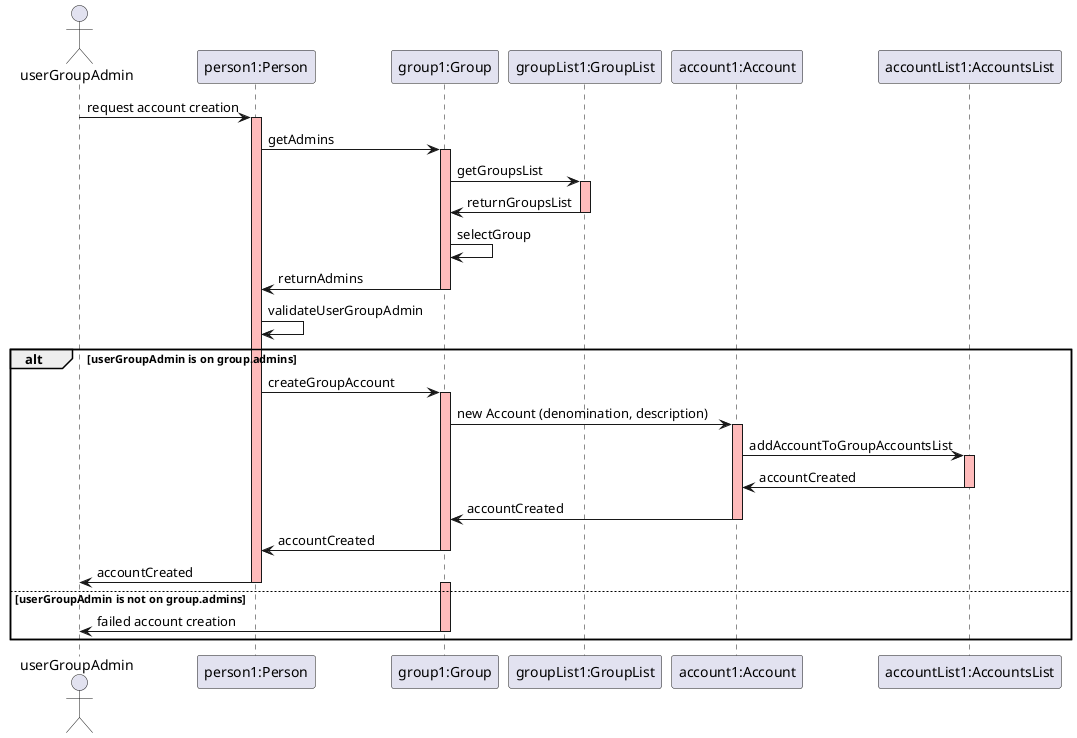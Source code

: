 @startuml

actor userGroupAdmin

userGroupAdmin -> "person1:Person" : request account creation
activate "person1:Person" #FFBBBB

"person1:Person" -> "group1:Group" : getAdmins
activate "group1:Group"  #FFBBBB

"group1:Group" -> "groupList1:GroupList" : getGroupsList
activate "groupList1:GroupList"  #FFBBBB

"groupList1:GroupList" -> "group1:Group" : returnGroupsList
deactivate "groupList1:GroupList"

"group1:Group"-> "group1:Group" : selectGroup

"person1:Person" <- "group1:Group" : returnAdmins
deactivate "group1:Group"  #FFBBBB

"person1:Person" -> "person1:Person" : validateUserGroupAdmin

alt userGroupAdmin is on group.admins

    "person1:Person" -> "group1:Group" : createGroupAccount
    activate "group1:Group" #FFBBBB

    "group1:Group" -> "account1:Account" : new Account (denomination, description)
    activate "account1:Account" #FFBBBB

    "account1:Account" -> "accountList1:AccountsList" : addAccountToGroupAccountsList
    activate "accountList1:AccountsList" #FFBBBB

    "accountList1:AccountsList" -> "account1:Account" : accountCreated
    deactivate "accountList1:AccountsList" #FFBBBB

    "account1:Account" -> "group1:Group" : accountCreated
    deactivate "account1:Account" #FFBBBB

    "group1:Group" -> "person1:Person" : accountCreated
    deactivate "group1:Group"

    "person1:Person" -> userGroupAdmin : accountCreated
    deactivate "person1:Person"

else userGroupAdmin is not on group.admins

    activate "group1:Group" #FFBBBB
	"group1:Group" -> userGroupAdmin : failed account creation
	deactivate "group1:Group" #FFBBBB

end

@enduml